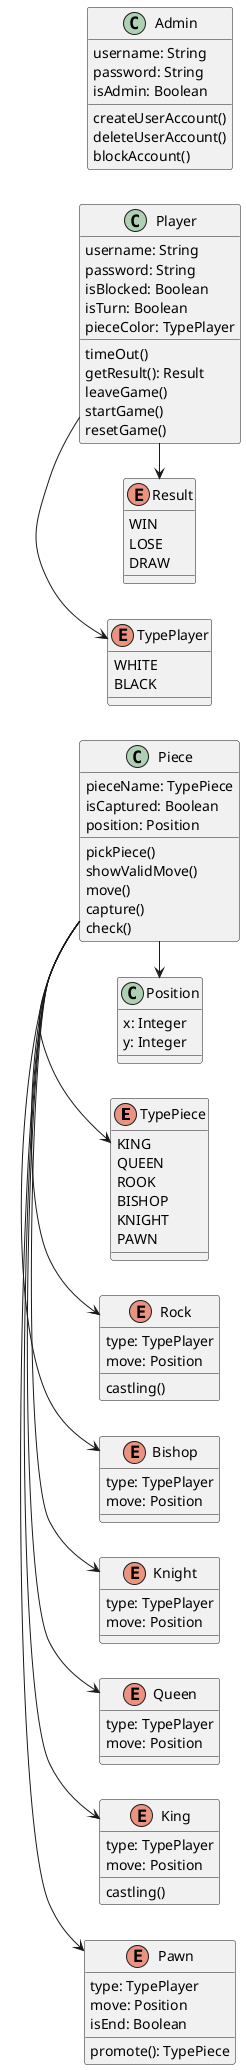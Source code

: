 @startuml chess

left to right direction
enum TypePiece {
  KING
  QUEEN
  ROOK
  BISHOP
  KNIGHT
  PAWN
}

enum Pawn {
    type: TypePlayer
    move: Position
    isEnd: Boolean
    promote(): TypePiece
}

enum Rock {
    type: TypePlayer
    move: Position
    castling()
}

enum Bishop {
    type: TypePlayer
    move: Position
}

enum Knight {
    type: TypePlayer
    move: Position
}

enum Queen {
    type: TypePlayer
    move: Position
}

enum King {
    type: TypePlayer
    move: Position
    castling()
}

enum TypePlayer {
    WHITE
    BLACK
}

enum Result {
    WIN
    LOSE
    DRAW
}

class Position {
    x: Integer
    y: Integer
}

class Piece {
    pieceName: TypePiece
    isCaptured: Boolean
    position: Position
    pickPiece()
    showValidMove()
    move()
    capture()
    check()
}

class Player {
    username: String
    password: String
    isBlocked: Boolean
    isTurn: Boolean
    pieceColor: TypePlayer
    timeOut()
    getResult(): Result
    leaveGame()
    startGame()
    resetGame()
}

class Admin {
    username: String
    password: String
    isAdmin: Boolean
    createUserAccount()
    deleteUserAccount()
    blockAccount()
}

Piece -> Pawn
Piece -> King
Piece -> Queen
Piece -> Knight
Piece -> Bishop
Piece -> Rock
Piece -> TypePiece
Piece -> Position
Player -> TypePlayer
Player -> Result

@enduml